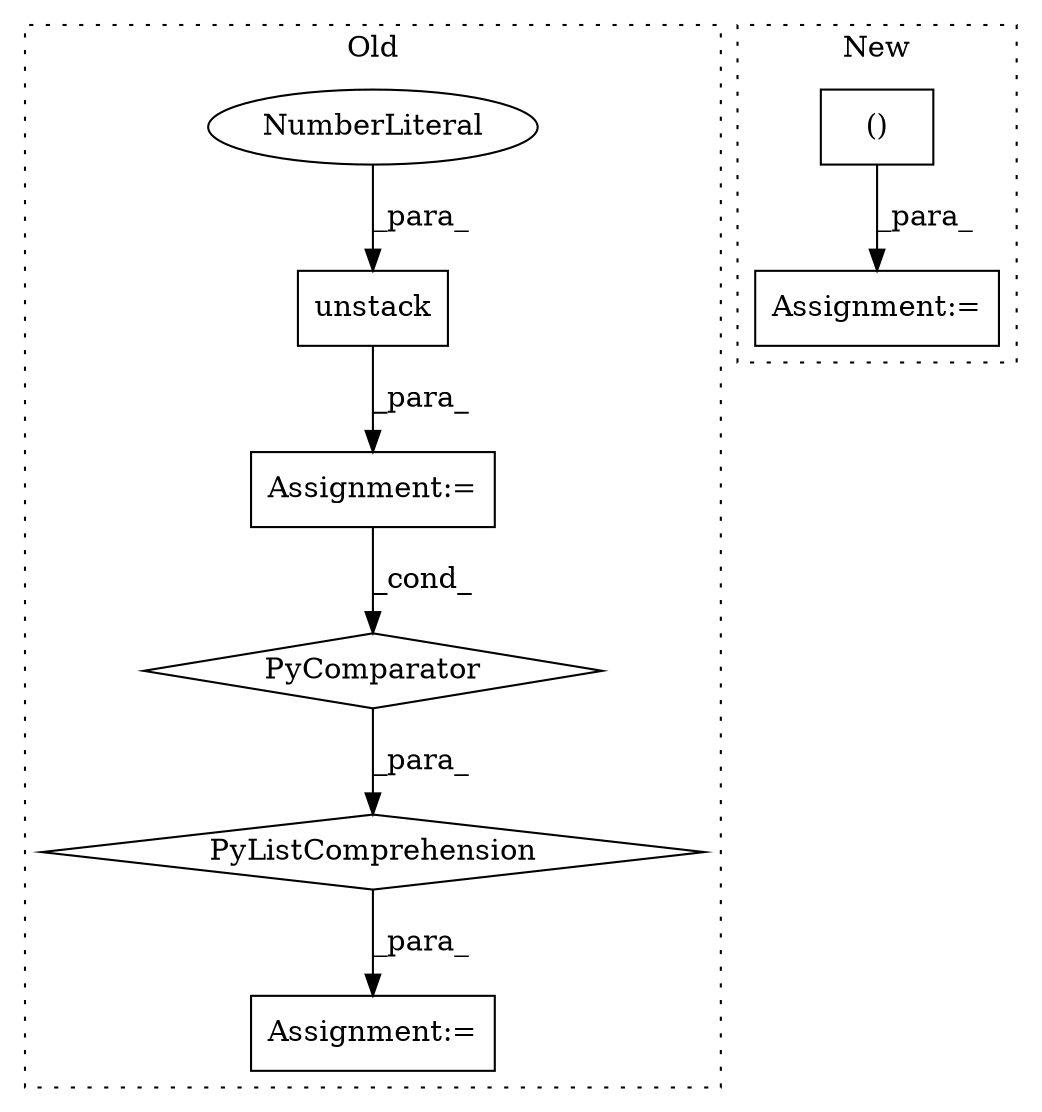 digraph G {
subgraph cluster0 {
1 [label="unstack" a="32" s="27932,27947" l="8,1" shape="box"];
3 [label="Assignment:=" a="7" s="28311" l="1" shape="box"];
4 [label="Assignment:=" a="7" s="27900" l="57" shape="box"];
5 [label="PyListComprehension" a="109" s="27819" l="146" shape="diamond"];
6 [label="PyComparator" a="113" s="27900" l="57" shape="diamond"];
7 [label="NumberLiteral" a="34" s="27946" l="1" shape="ellipse"];
label = "Old";
style="dotted";
}
subgraph cluster1 {
2 [label="()" a="106" s="27211" l="87" shape="box"];
8 [label="Assignment:=" a="7" s="27161" l="1" shape="box"];
label = "New";
style="dotted";
}
1 -> 4 [label="_para_"];
2 -> 8 [label="_para_"];
4 -> 6 [label="_cond_"];
5 -> 3 [label="_para_"];
6 -> 5 [label="_para_"];
7 -> 1 [label="_para_"];
}